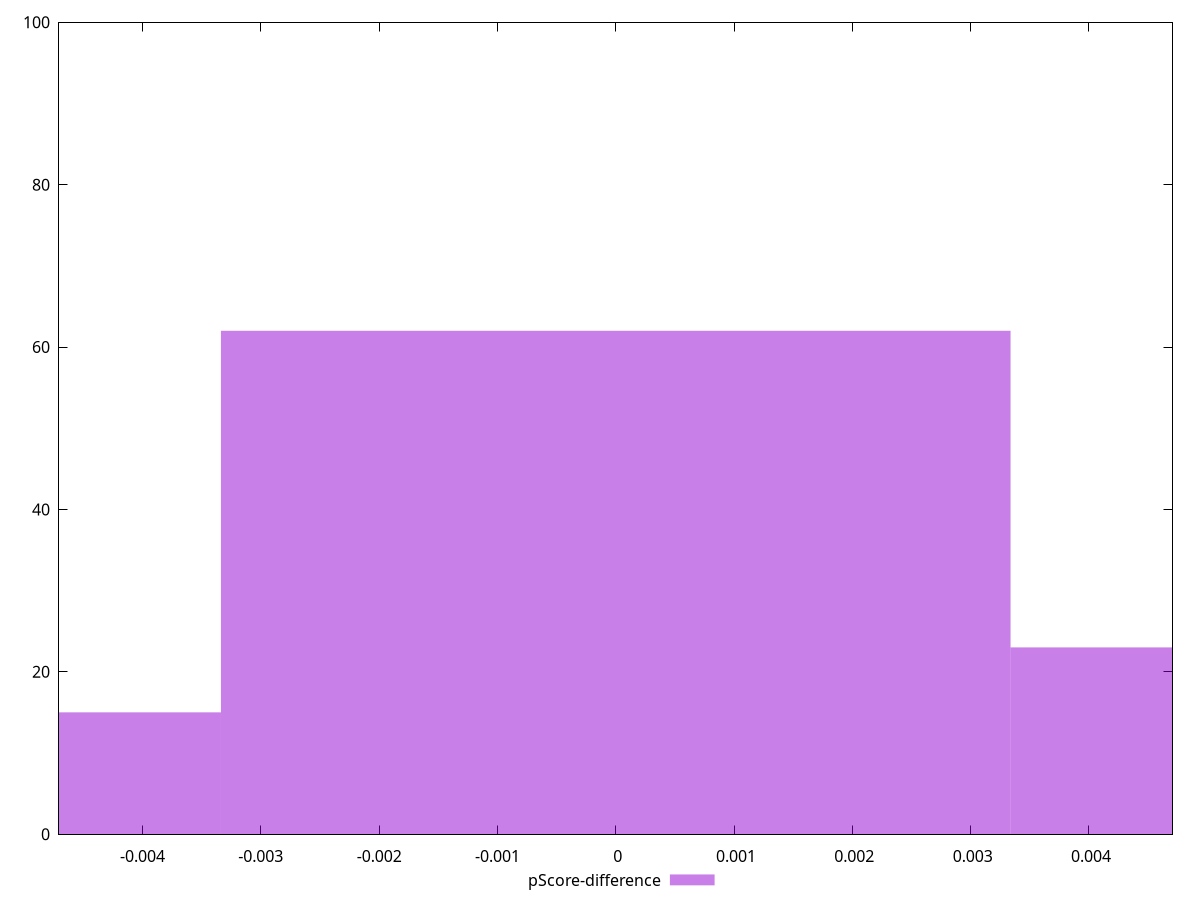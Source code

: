 reset

$pScoreDifference <<EOF
0 62
-0.006674079397172905 15
0.006674079397172905 23
EOF

set key outside below
set boxwidth 0.006674079397172905
set xrange [-0.004705882352941171:0.004705882352941226]
set yrange [0:100]
set trange [0:100]
set style fill transparent solid 0.5 noborder
set terminal svg size 640, 490 enhanced background rgb 'white'
set output "report_00025_2021-02-22T21:38:55.199Z/unused-javascript/samples/pages+cached/pScore-difference/histogram.svg"

plot $pScoreDifference title "pScore-difference" with boxes

reset
